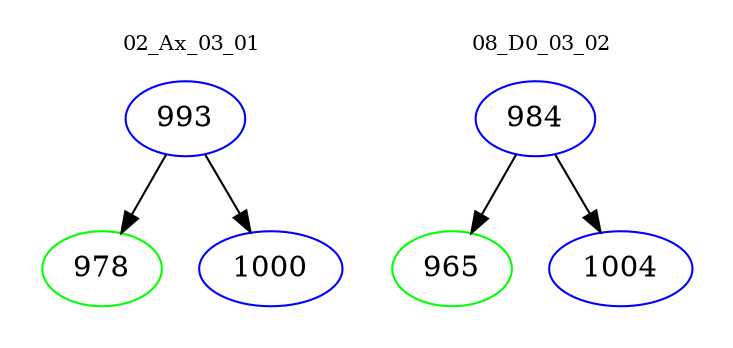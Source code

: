 digraph{
subgraph cluster_0 {
color = white
label = "02_Ax_03_01";
fontsize=10;
T0_993 [label="993", color="blue"]
T0_993 -> T0_978 [color="black"]
T0_978 [label="978", color="green"]
T0_993 -> T0_1000 [color="black"]
T0_1000 [label="1000", color="blue"]
}
subgraph cluster_1 {
color = white
label = "08_D0_03_02";
fontsize=10;
T1_984 [label="984", color="blue"]
T1_984 -> T1_965 [color="black"]
T1_965 [label="965", color="green"]
T1_984 -> T1_1004 [color="black"]
T1_1004 [label="1004", color="blue"]
}
}
